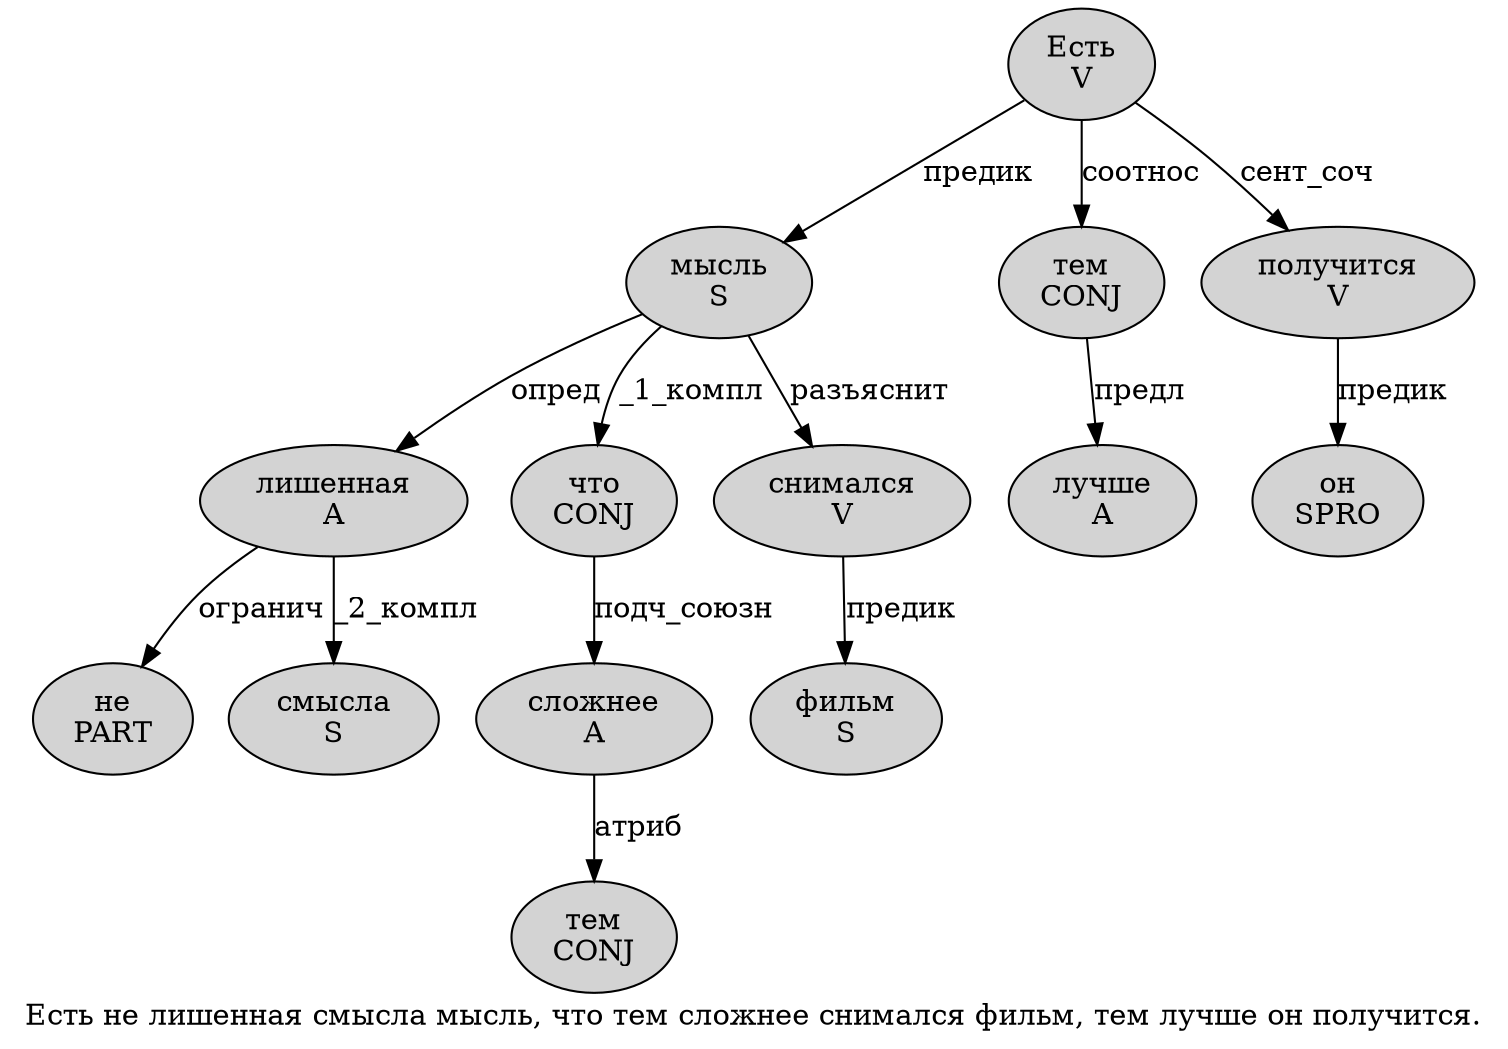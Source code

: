 digraph SENTENCE_1427 {
	graph [label="Есть не лишенная смысла мысль, что тем сложнее снимался фильм, тем лучше он получится."]
	node [style=filled]
		0 [label="Есть
V" color="" fillcolor=lightgray penwidth=1 shape=ellipse]
		1 [label="не
PART" color="" fillcolor=lightgray penwidth=1 shape=ellipse]
		2 [label="лишенная
A" color="" fillcolor=lightgray penwidth=1 shape=ellipse]
		3 [label="смысла
S" color="" fillcolor=lightgray penwidth=1 shape=ellipse]
		4 [label="мысль
S" color="" fillcolor=lightgray penwidth=1 shape=ellipse]
		6 [label="что
CONJ" color="" fillcolor=lightgray penwidth=1 shape=ellipse]
		7 [label="тем
CONJ" color="" fillcolor=lightgray penwidth=1 shape=ellipse]
		8 [label="сложнее
A" color="" fillcolor=lightgray penwidth=1 shape=ellipse]
		9 [label="снимался
V" color="" fillcolor=lightgray penwidth=1 shape=ellipse]
		10 [label="фильм
S" color="" fillcolor=lightgray penwidth=1 shape=ellipse]
		12 [label="тем
CONJ" color="" fillcolor=lightgray penwidth=1 shape=ellipse]
		13 [label="лучше
A" color="" fillcolor=lightgray penwidth=1 shape=ellipse]
		14 [label="он
SPRO" color="" fillcolor=lightgray penwidth=1 shape=ellipse]
		15 [label="получится
V" color="" fillcolor=lightgray penwidth=1 shape=ellipse]
			6 -> 8 [label="подч_союзн"]
			0 -> 4 [label="предик"]
			0 -> 12 [label="соотнос"]
			0 -> 15 [label="сент_соч"]
			12 -> 13 [label="предл"]
			9 -> 10 [label="предик"]
			2 -> 1 [label="огранич"]
			2 -> 3 [label="_2_компл"]
			15 -> 14 [label="предик"]
			8 -> 7 [label="атриб"]
			4 -> 2 [label="опред"]
			4 -> 6 [label="_1_компл"]
			4 -> 9 [label="разъяснит"]
}